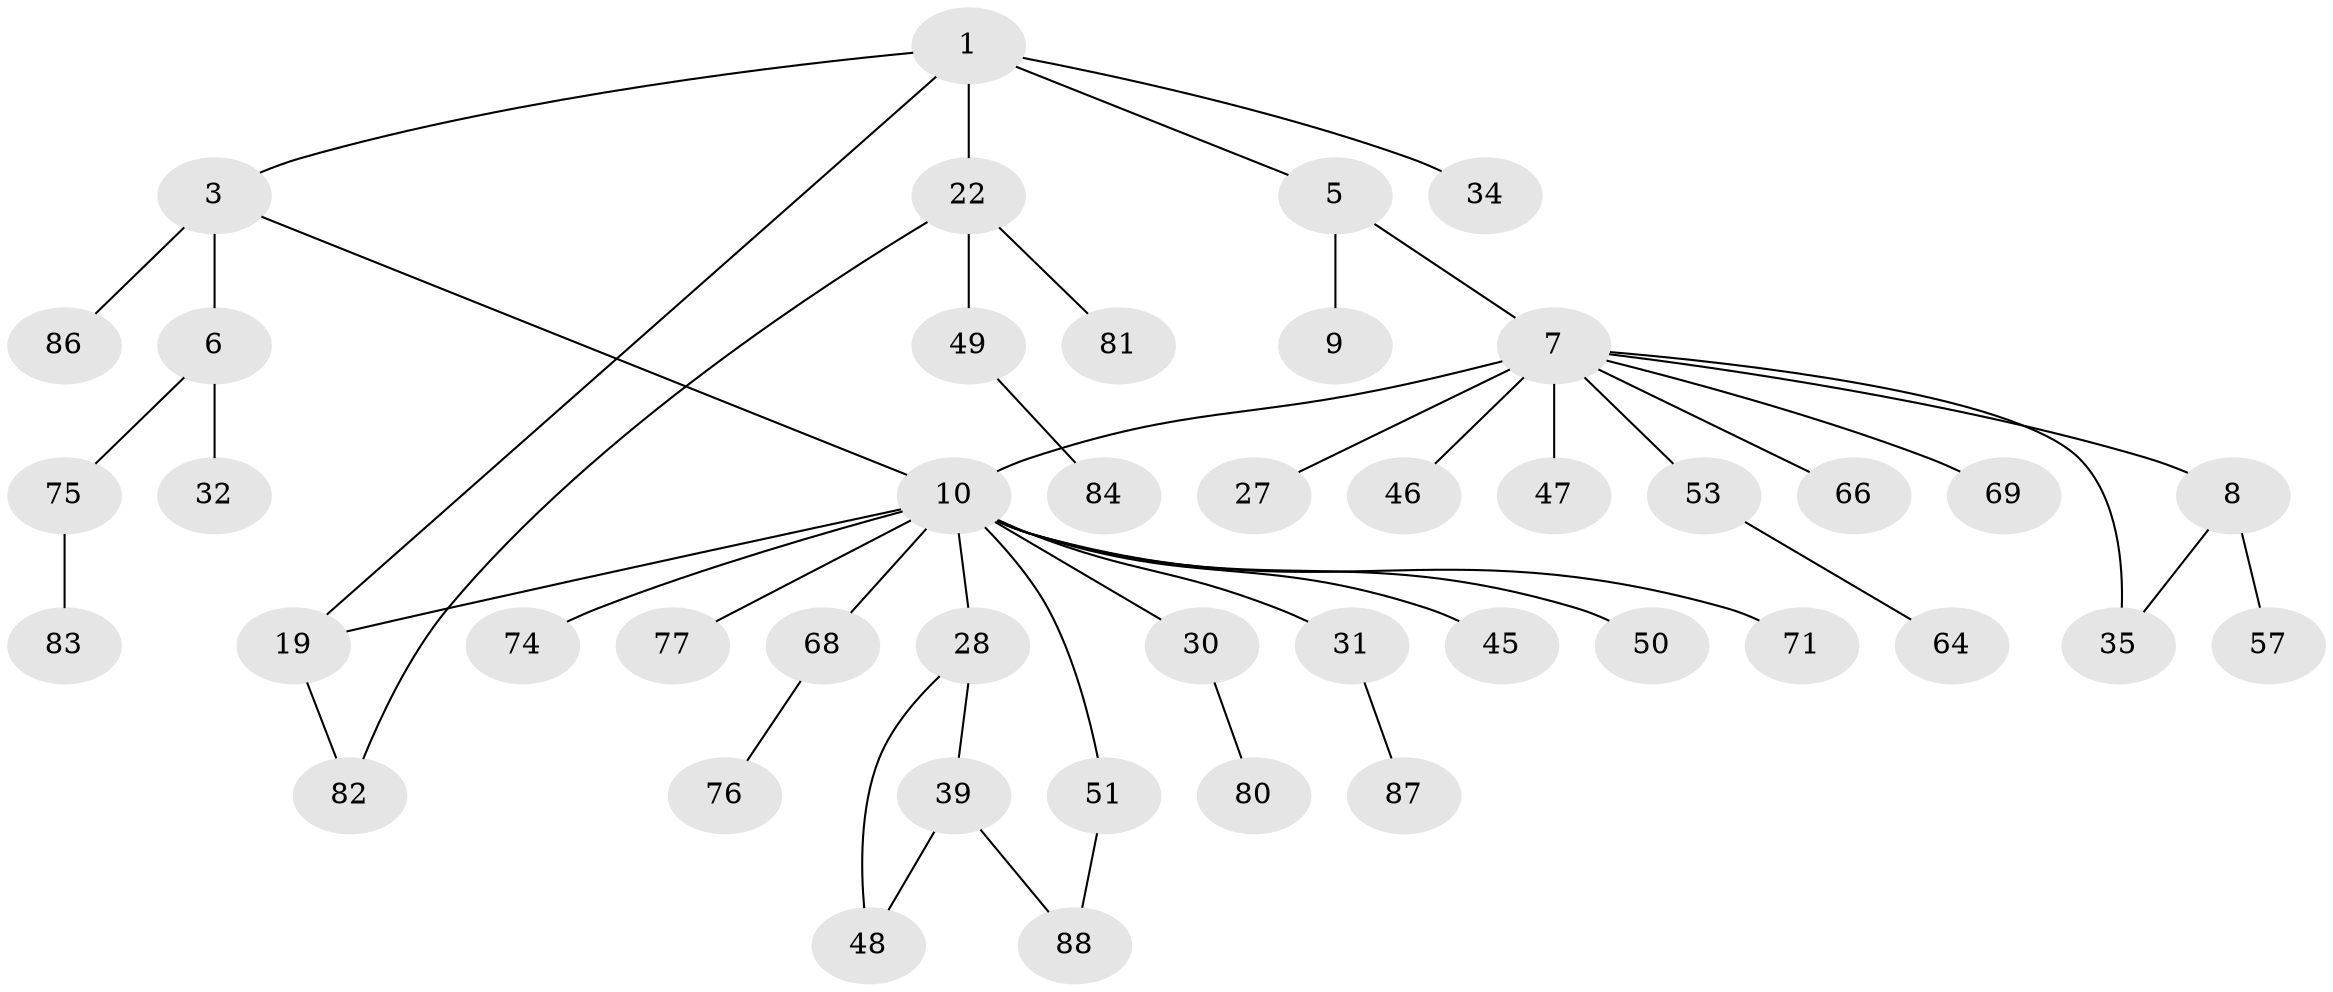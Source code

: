 // original degree distribution, {5: 0.02247191011235955, 4: 0.12359550561797752, 2: 0.30337078651685395, 3: 0.14606741573033707, 7: 0.011235955056179775, 1: 0.38202247191011235, 6: 0.011235955056179775}
// Generated by graph-tools (version 1.1) at 2025/13/03/09/25 04:13:38]
// undirected, 44 vertices, 49 edges
graph export_dot {
graph [start="1"]
  node [color=gray90,style=filled];
  1 [super="+13+2+15"];
  3 [super="+4"];
  5;
  6;
  7 [super="+38+11+26"];
  8 [super="+29+21+36"];
  9;
  10 [super="+14+12+18+20"];
  19 [super="+55"];
  22;
  27;
  28;
  30 [super="+72"];
  31 [super="+58+56"];
  32 [super="+54+42+37"];
  34;
  35 [super="+70+43"];
  39;
  45;
  46 [super="+61"];
  47;
  48;
  49 [super="+59"];
  50;
  51 [super="+67"];
  53 [super="+62+79"];
  57;
  64;
  66;
  68;
  69;
  71;
  74;
  75 [super="+78"];
  76;
  77;
  80;
  81;
  82;
  83;
  84;
  86;
  87;
  88;
  1 -- 3;
  1 -- 34;
  1 -- 5;
  1 -- 22;
  1 -- 19;
  3 -- 10;
  3 -- 86;
  3 -- 6;
  5 -- 7 [weight=2];
  5 -- 9;
  6 -- 32;
  6 -- 75;
  7 -- 8;
  7 -- 27;
  7 -- 35;
  7 -- 66;
  7 -- 53;
  7 -- 10;
  7 -- 69;
  7 -- 46;
  7 -- 47;
  8 -- 57;
  8 -- 35;
  10 -- 71;
  10 -- 74;
  10 -- 77;
  10 -- 50;
  10 -- 19;
  10 -- 30;
  10 -- 31;
  10 -- 51;
  10 -- 28;
  10 -- 45;
  10 -- 68;
  19 -- 82;
  22 -- 49;
  22 -- 81;
  22 -- 82;
  28 -- 39;
  28 -- 48;
  30 -- 80;
  31 -- 87;
  39 -- 48;
  39 -- 88;
  49 -- 84;
  51 -- 88;
  53 -- 64;
  68 -- 76;
  75 -- 83;
}
